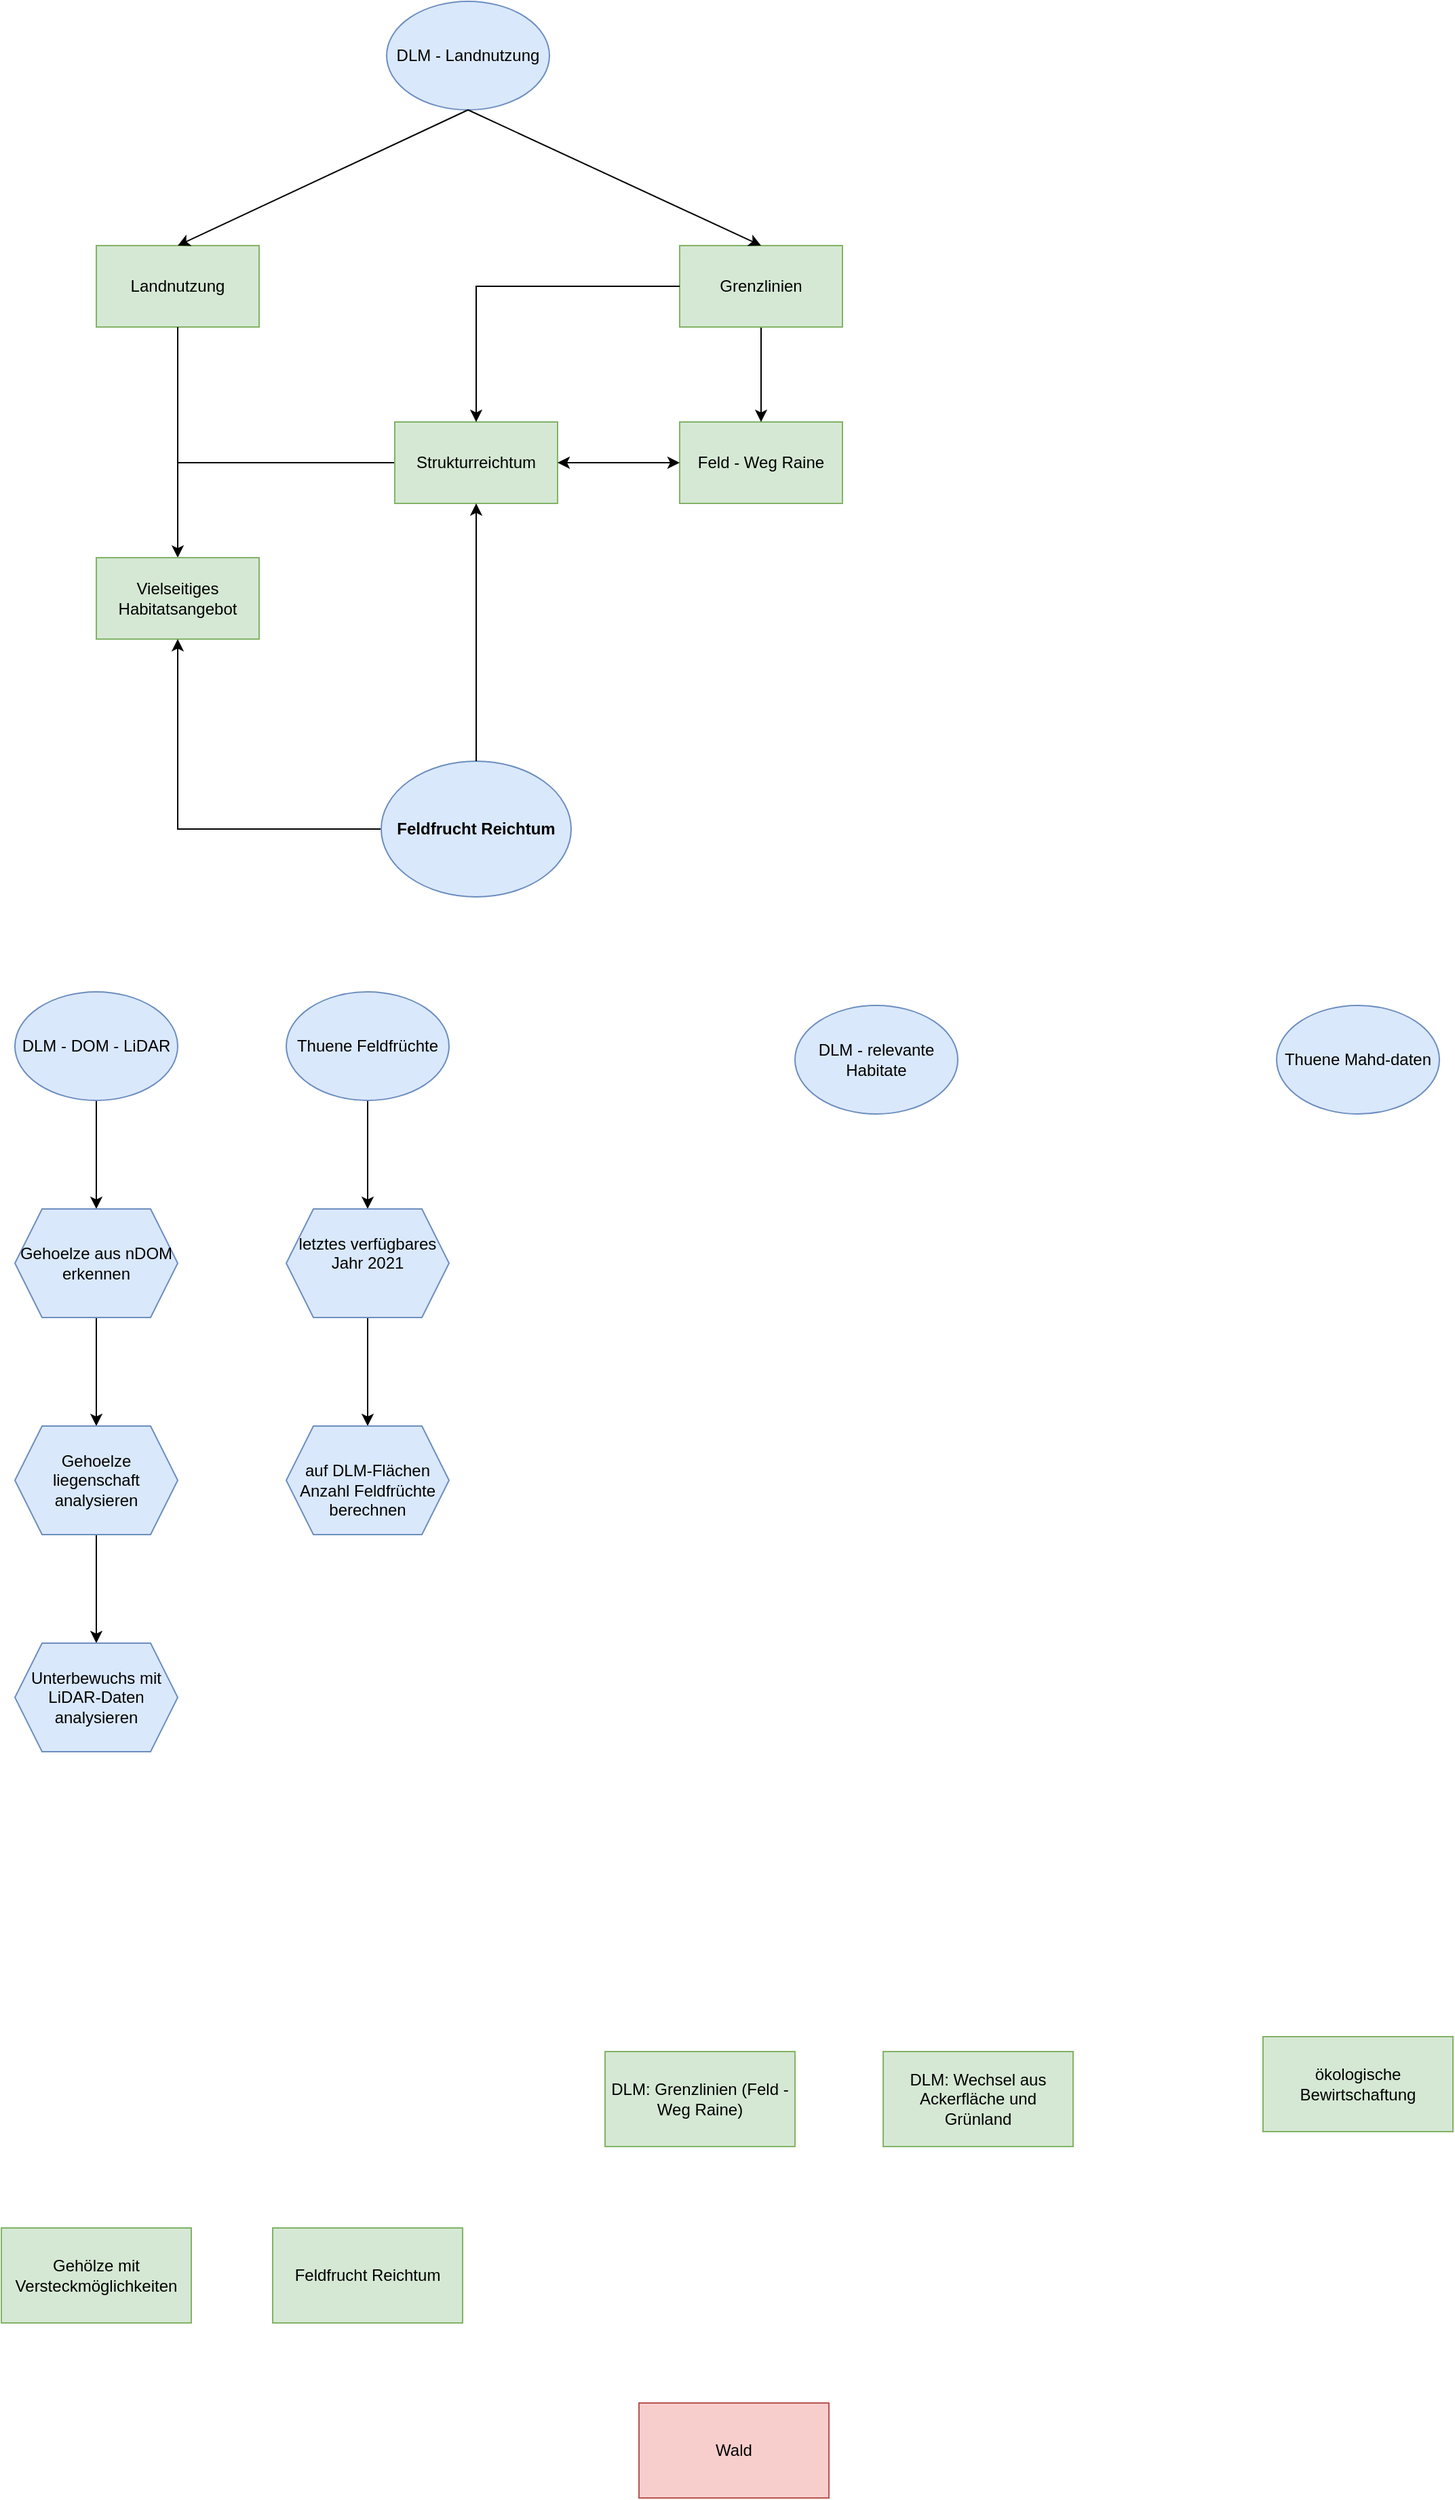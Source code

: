 <mxfile version="22.1.21" type="github">
  <diagram name="Seite-1" id="H8ygi_F45hdM_7PtmzMp">
    <mxGraphModel dx="1615" dy="1758" grid="1" gridSize="10" guides="1" tooltips="1" connect="1" arrows="1" fold="1" page="1" pageScale="1" pageWidth="1169" pageHeight="827" math="0" shadow="0">
      <root>
        <mxCell id="0" />
        <mxCell id="1" parent="0" />
        <mxCell id="OFnNgNDI8FSxPV16W2ii-5" value="Feld - Weg Raine" style="rounded=0;whiteSpace=wrap;html=1;fillColor=#d5e8d4;strokeColor=#82b366;" parent="1" vertex="1">
          <mxGeometry x="570" y="-300" width="120" height="60" as="geometry" />
        </mxCell>
        <mxCell id="OFnNgNDI8FSxPV16W2ii-12" value="" style="edgeStyle=orthogonalEdgeStyle;rounded=0;orthogonalLoop=1;jettySize=auto;html=1;" parent="1" source="OFnNgNDI8FSxPV16W2ii-6" target="OFnNgNDI8FSxPV16W2ii-9" edge="1">
          <mxGeometry relative="1" as="geometry" />
        </mxCell>
        <mxCell id="OFnNgNDI8FSxPV16W2ii-6" value="Strukturreichtum" style="rounded=0;whiteSpace=wrap;html=1;fillColor=#d5e8d4;strokeColor=#82b366;" parent="1" vertex="1">
          <mxGeometry x="360" y="-300" width="120" height="60" as="geometry" />
        </mxCell>
        <mxCell id="OFnNgNDI8FSxPV16W2ii-9" value="Vielseitiges Habitatsangebot" style="rounded=0;whiteSpace=wrap;html=1;fillColor=#d5e8d4;strokeColor=#82b366;" parent="1" vertex="1">
          <mxGeometry x="140" y="-200" width="120" height="60" as="geometry" />
        </mxCell>
        <mxCell id="OFnNgNDI8FSxPV16W2ii-21" value="" style="endArrow=classic;startArrow=classic;html=1;rounded=0;entryX=1;entryY=0.5;entryDx=0;entryDy=0;exitX=0;exitY=0.5;exitDx=0;exitDy=0;" parent="1" source="OFnNgNDI8FSxPV16W2ii-5" target="OFnNgNDI8FSxPV16W2ii-6" edge="1">
          <mxGeometry width="50" height="50" relative="1" as="geometry">
            <mxPoint x="550" y="-230" as="sourcePoint" />
            <mxPoint x="430" y="-300" as="targetPoint" />
          </mxGeometry>
        </mxCell>
        <mxCell id="OFnNgNDI8FSxPV16W2ii-28" value="" style="edgeStyle=orthogonalEdgeStyle;rounded=0;orthogonalLoop=1;jettySize=auto;html=1;" parent="1" source="OFnNgNDI8FSxPV16W2ii-27" target="OFnNgNDI8FSxPV16W2ii-9" edge="1">
          <mxGeometry relative="1" as="geometry" />
        </mxCell>
        <mxCell id="OFnNgNDI8FSxPV16W2ii-27" value="&lt;b&gt;Feldfrucht Reichtum&lt;br&gt;&lt;/b&gt;" style="ellipse;whiteSpace=wrap;html=1;fillColor=#dae8fc;strokeColor=#6c8ebf;" parent="1" vertex="1">
          <mxGeometry x="350" y="-50" width="140" height="100" as="geometry" />
        </mxCell>
        <mxCell id="OFnNgNDI8FSxPV16W2ii-32" value="DLM - Landnutzung" style="ellipse;whiteSpace=wrap;html=1;fillColor=#dae8fc;strokeColor=#6c8ebf;" parent="1" vertex="1">
          <mxGeometry x="354" y="-610" width="120" height="80" as="geometry" />
        </mxCell>
        <mxCell id="OFnNgNDI8FSxPV16W2ii-43" value="" style="edgeStyle=orthogonalEdgeStyle;rounded=0;orthogonalLoop=1;jettySize=auto;html=1;" parent="1" source="OFnNgNDI8FSxPV16W2ii-36" target="OFnNgNDI8FSxPV16W2ii-5" edge="1">
          <mxGeometry relative="1" as="geometry" />
        </mxCell>
        <mxCell id="OFnNgNDI8FSxPV16W2ii-36" value="Grenzlinien" style="rounded=0;whiteSpace=wrap;html=1;fillColor=#d5e8d4;strokeColor=#82b366;" parent="1" vertex="1">
          <mxGeometry x="570" y="-430" width="120" height="60" as="geometry" />
        </mxCell>
        <mxCell id="OFnNgNDI8FSxPV16W2ii-37" value="Landnutzung" style="rounded=0;whiteSpace=wrap;html=1;fillColor=#d5e8d4;strokeColor=#82b366;" parent="1" vertex="1">
          <mxGeometry x="140" y="-430" width="120" height="60" as="geometry" />
        </mxCell>
        <mxCell id="OFnNgNDI8FSxPV16W2ii-38" value="" style="endArrow=classic;html=1;rounded=0;entryX=0.5;entryY=1;entryDx=0;entryDy=0;exitX=0.5;exitY=0;exitDx=0;exitDy=0;" parent="1" source="OFnNgNDI8FSxPV16W2ii-27" target="OFnNgNDI8FSxPV16W2ii-6" edge="1">
          <mxGeometry width="50" height="50" relative="1" as="geometry">
            <mxPoint x="390" y="-210" as="sourcePoint" />
            <mxPoint x="440" y="-260" as="targetPoint" />
          </mxGeometry>
        </mxCell>
        <mxCell id="OFnNgNDI8FSxPV16W2ii-39" value="" style="endArrow=classic;html=1;rounded=0;entryX=0.5;entryY=0;entryDx=0;entryDy=0;exitX=0.5;exitY=1;exitDx=0;exitDy=0;" parent="1" source="OFnNgNDI8FSxPV16W2ii-32" target="OFnNgNDI8FSxPV16W2ii-36" edge="1">
          <mxGeometry width="50" height="50" relative="1" as="geometry">
            <mxPoint x="360" y="-500" as="sourcePoint" />
            <mxPoint x="440" y="-310" as="targetPoint" />
          </mxGeometry>
        </mxCell>
        <mxCell id="OFnNgNDI8FSxPV16W2ii-40" value="" style="endArrow=classic;html=1;rounded=0;entryX=0.5;entryY=0;entryDx=0;entryDy=0;exitX=0.5;exitY=1;exitDx=0;exitDy=0;" parent="1" source="OFnNgNDI8FSxPV16W2ii-32" target="OFnNgNDI8FSxPV16W2ii-37" edge="1">
          <mxGeometry width="50" height="50" relative="1" as="geometry">
            <mxPoint x="414" y="-470" as="sourcePoint" />
            <mxPoint x="284" y="-430" as="targetPoint" />
          </mxGeometry>
        </mxCell>
        <mxCell id="OFnNgNDI8FSxPV16W2ii-42" value="" style="endArrow=none;html=1;rounded=0;entryX=0.5;entryY=1;entryDx=0;entryDy=0;" parent="1" target="OFnNgNDI8FSxPV16W2ii-37" edge="1">
          <mxGeometry width="50" height="50" relative="1" as="geometry">
            <mxPoint x="200" y="-270" as="sourcePoint" />
            <mxPoint x="440" y="-260" as="targetPoint" />
          </mxGeometry>
        </mxCell>
        <mxCell id="OFnNgNDI8FSxPV16W2ii-46" value="" style="endArrow=classic;html=1;rounded=0;exitX=0;exitY=0.5;exitDx=0;exitDy=0;entryX=0.5;entryY=0;entryDx=0;entryDy=0;" parent="1" source="OFnNgNDI8FSxPV16W2ii-36" target="OFnNgNDI8FSxPV16W2ii-6" edge="1">
          <mxGeometry width="50" height="50" relative="1" as="geometry">
            <mxPoint x="390" y="-210" as="sourcePoint" />
            <mxPoint x="440" y="-260" as="targetPoint" />
            <Array as="points">
              <mxPoint x="420" y="-400" />
            </Array>
          </mxGeometry>
        </mxCell>
        <mxCell id="6DsjIwaLp995L74V91fE-14" value="Gehölze mit Versteckmöglichkeiten" style="rounded=0;whiteSpace=wrap;html=1;fillColor=#d5e8d4;strokeColor=#82b366;" vertex="1" parent="1">
          <mxGeometry x="70" y="1031" width="140" height="70" as="geometry" />
        </mxCell>
        <mxCell id="6DsjIwaLp995L74V91fE-15" value="Wald" style="rounded=0;whiteSpace=wrap;html=1;fillColor=#f8cecc;strokeColor=#b85450;" vertex="1" parent="1">
          <mxGeometry x="540" y="1160" width="140" height="70" as="geometry" />
        </mxCell>
        <mxCell id="6DsjIwaLp995L74V91fE-16" value="Feldfrucht Reichtum" style="rounded=0;whiteSpace=wrap;html=1;fillColor=#d5e8d4;strokeColor=#82b366;" vertex="1" parent="1">
          <mxGeometry x="270" y="1031" width="140" height="70" as="geometry" />
        </mxCell>
        <mxCell id="6DsjIwaLp995L74V91fE-17" value="DLM: Grenzlinien (Feld - Weg Raine)" style="rounded=0;whiteSpace=wrap;html=1;fillColor=#d5e8d4;strokeColor=#82b366;" vertex="1" parent="1">
          <mxGeometry x="515" y="901" width="140" height="70" as="geometry" />
        </mxCell>
        <mxCell id="6DsjIwaLp995L74V91fE-18" value="DLM: Wechsel aus Ackerfläche und Grünland" style="rounded=0;whiteSpace=wrap;html=1;fillColor=#d5e8d4;strokeColor=#82b366;" vertex="1" parent="1">
          <mxGeometry x="720" y="901" width="140" height="70" as="geometry" />
        </mxCell>
        <mxCell id="6DsjIwaLp995L74V91fE-19" value="ökologische Bewirtschaftung" style="rounded=0;whiteSpace=wrap;html=1;fillColor=#d5e8d4;strokeColor=#82b366;" vertex="1" parent="1">
          <mxGeometry x="1000" y="890" width="140" height="70" as="geometry" />
        </mxCell>
        <mxCell id="6DsjIwaLp995L74V91fE-42" value="" style="edgeStyle=orthogonalEdgeStyle;rounded=0;orthogonalLoop=1;jettySize=auto;html=1;" edge="1" parent="1" source="6DsjIwaLp995L74V91fE-20" target="6DsjIwaLp995L74V91fE-41">
          <mxGeometry relative="1" as="geometry" />
        </mxCell>
        <mxCell id="6DsjIwaLp995L74V91fE-20" value="DLM - DOM - LiDAR" style="ellipse;whiteSpace=wrap;html=1;fillColor=#dae8fc;strokeColor=#6c8ebf;" vertex="1" parent="1">
          <mxGeometry x="80" y="120" width="120" height="80" as="geometry" />
        </mxCell>
        <mxCell id="6DsjIwaLp995L74V91fE-23" value="DLM - relevante Habitate" style="ellipse;whiteSpace=wrap;html=1;fillColor=#dae8fc;strokeColor=#6c8ebf;" vertex="1" parent="1">
          <mxGeometry x="655" y="130" width="120" height="80" as="geometry" />
        </mxCell>
        <mxCell id="6DsjIwaLp995L74V91fE-38" value="" style="edgeStyle=orthogonalEdgeStyle;rounded=0;orthogonalLoop=1;jettySize=auto;html=1;" edge="1" parent="1" source="6DsjIwaLp995L74V91fE-24" target="6DsjIwaLp995L74V91fE-37">
          <mxGeometry relative="1" as="geometry" />
        </mxCell>
        <mxCell id="6DsjIwaLp995L74V91fE-24" value="Thuene Feldfrüchte" style="ellipse;whiteSpace=wrap;html=1;fillColor=#dae8fc;strokeColor=#6c8ebf;" vertex="1" parent="1">
          <mxGeometry x="280" y="120" width="120" height="80" as="geometry" />
        </mxCell>
        <mxCell id="6DsjIwaLp995L74V91fE-25" value="Thuene Mahd-daten" style="ellipse;whiteSpace=wrap;html=1;fillColor=#dae8fc;strokeColor=#6c8ebf;" vertex="1" parent="1">
          <mxGeometry x="1010" y="130" width="120" height="80" as="geometry" />
        </mxCell>
        <mxCell id="6DsjIwaLp995L74V91fE-40" value="" style="edgeStyle=orthogonalEdgeStyle;rounded=0;orthogonalLoop=1;jettySize=auto;html=1;" edge="1" parent="1" source="6DsjIwaLp995L74V91fE-37" target="6DsjIwaLp995L74V91fE-39">
          <mxGeometry relative="1" as="geometry" />
        </mxCell>
        <mxCell id="6DsjIwaLp995L74V91fE-37" value="&#xa;letztes verfügbares Jahr 2021&#xa;&#xa;" style="shape=hexagon;perimeter=hexagonPerimeter2;whiteSpace=wrap;html=1;fixedSize=1;fillColor=#dae8fc;strokeColor=#6c8ebf;" vertex="1" parent="1">
          <mxGeometry x="280" y="280" width="120" height="80" as="geometry" />
        </mxCell>
        <mxCell id="6DsjIwaLp995L74V91fE-39" value="&lt;br&gt;auf DLM-Flächen Anzahl Feldfrüchte berechnen&lt;br&gt;" style="shape=hexagon;perimeter=hexagonPerimeter2;whiteSpace=wrap;html=1;fixedSize=1;fillColor=#dae8fc;strokeColor=#6c8ebf;" vertex="1" parent="1">
          <mxGeometry x="280" y="440" width="120" height="80" as="geometry" />
        </mxCell>
        <mxCell id="6DsjIwaLp995L74V91fE-44" value="" style="edgeStyle=orthogonalEdgeStyle;rounded=0;orthogonalLoop=1;jettySize=auto;html=1;" edge="1" parent="1" source="6DsjIwaLp995L74V91fE-41" target="6DsjIwaLp995L74V91fE-43">
          <mxGeometry relative="1" as="geometry" />
        </mxCell>
        <mxCell id="6DsjIwaLp995L74V91fE-41" value="Gehoelze aus nDOM erkennen" style="shape=hexagon;perimeter=hexagonPerimeter2;whiteSpace=wrap;html=1;fixedSize=1;fillColor=#dae8fc;strokeColor=#6c8ebf;" vertex="1" parent="1">
          <mxGeometry x="80" y="280" width="120" height="80" as="geometry" />
        </mxCell>
        <mxCell id="6DsjIwaLp995L74V91fE-46" value="" style="edgeStyle=orthogonalEdgeStyle;rounded=0;orthogonalLoop=1;jettySize=auto;html=1;" edge="1" parent="1" source="6DsjIwaLp995L74V91fE-43" target="6DsjIwaLp995L74V91fE-45">
          <mxGeometry relative="1" as="geometry" />
        </mxCell>
        <mxCell id="6DsjIwaLp995L74V91fE-43" value="Gehoelze liegenschaft analysieren" style="shape=hexagon;perimeter=hexagonPerimeter2;whiteSpace=wrap;html=1;fixedSize=1;fillColor=#dae8fc;strokeColor=#6c8ebf;" vertex="1" parent="1">
          <mxGeometry x="80" y="440" width="120" height="80" as="geometry" />
        </mxCell>
        <mxCell id="6DsjIwaLp995L74V91fE-45" value="Unterbewuchs mit LiDAR-Daten analysieren" style="shape=hexagon;perimeter=hexagonPerimeter2;whiteSpace=wrap;html=1;fixedSize=1;fillColor=#dae8fc;strokeColor=#6c8ebf;" vertex="1" parent="1">
          <mxGeometry x="80" y="600" width="120" height="80" as="geometry" />
        </mxCell>
      </root>
    </mxGraphModel>
  </diagram>
</mxfile>
